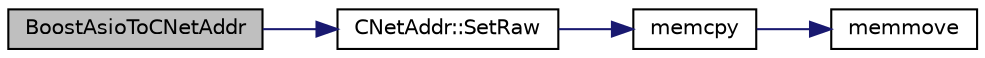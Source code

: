 digraph "BoostAsioToCNetAddr"
{
  edge [fontname="Helvetica",fontsize="10",labelfontname="Helvetica",labelfontsize="10"];
  node [fontname="Helvetica",fontsize="10",shape=record];
  rankdir="LR";
  Node14 [label="BoostAsioToCNetAddr",height=0.2,width=0.4,color="black", fillcolor="grey75", style="filled", fontcolor="black"];
  Node14 -> Node15 [color="midnightblue",fontsize="10",style="solid",fontname="Helvetica"];
  Node15 [label="CNetAddr::SetRaw",height=0.2,width=0.4,color="black", fillcolor="white", style="filled",URL="$class_c_net_addr.html#a1f0b23aca4ca78c11735d13f3583b7ad",tooltip="Set raw IPv4 or IPv6 address (in network byte order) "];
  Node15 -> Node16 [color="midnightblue",fontsize="10",style="solid",fontname="Helvetica"];
  Node16 [label="memcpy",height=0.2,width=0.4,color="black", fillcolor="white", style="filled",URL="$glibc__compat_8cpp.html#a0f46826ab0466591e136db24394923cf"];
  Node16 -> Node17 [color="midnightblue",fontsize="10",style="solid",fontname="Helvetica"];
  Node17 [label="memmove",height=0.2,width=0.4,color="black", fillcolor="white", style="filled",URL="$glibc__compat_8cpp.html#a9778d49e9029dd75bc53ecbbf9f5e9a1"];
}
